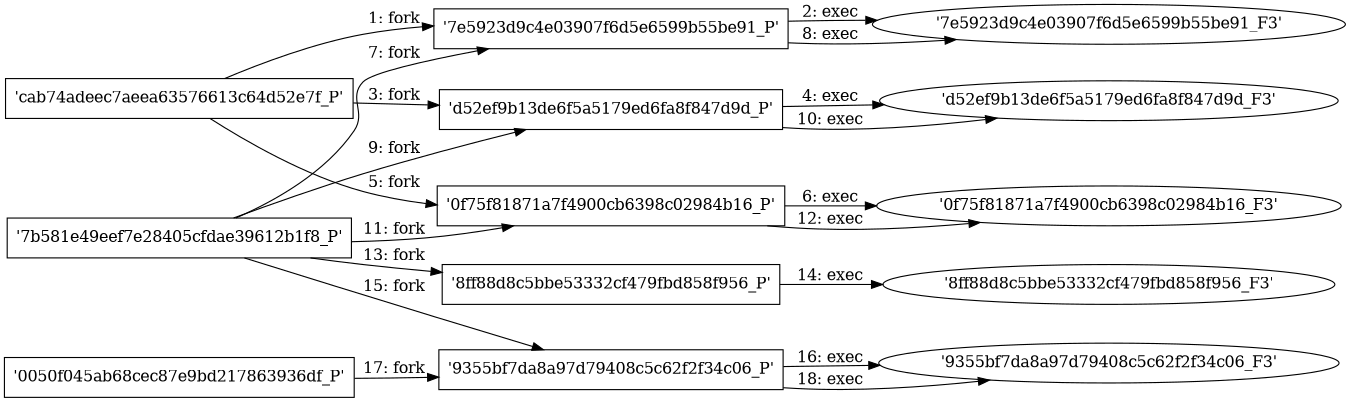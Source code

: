 digraph "D:\Learning\Paper\apt\基于CTI的攻击预警\Dataset\攻击图\ASGfromALLCTI\STRONTIUM Detecting new patterns in credential harvesting.dot" {
rankdir="LR"
size="9"
fixedsize="false"
splines="true"
nodesep=0.3
ranksep=0
fontsize=10
overlap="scalexy"
engine= "neato"
	"'cab74adeec7aeea63576613c64d52e7f_P'" [node_type=Process shape=box]
	"'7e5923d9c4e03907f6d5e6599b55be91_P'" [node_type=Process shape=box]
	"'cab74adeec7aeea63576613c64d52e7f_P'" -> "'7e5923d9c4e03907f6d5e6599b55be91_P'" [label="1: fork"]
	"'7e5923d9c4e03907f6d5e6599b55be91_P'" [node_type=Process shape=box]
	"'7e5923d9c4e03907f6d5e6599b55be91_F3'" [node_type=File shape=ellipse]
	"'7e5923d9c4e03907f6d5e6599b55be91_P'" -> "'7e5923d9c4e03907f6d5e6599b55be91_F3'" [label="2: exec"]
	"'cab74adeec7aeea63576613c64d52e7f_P'" [node_type=Process shape=box]
	"'d52ef9b13de6f5a5179ed6fa8f847d9d_P'" [node_type=Process shape=box]
	"'cab74adeec7aeea63576613c64d52e7f_P'" -> "'d52ef9b13de6f5a5179ed6fa8f847d9d_P'" [label="3: fork"]
	"'d52ef9b13de6f5a5179ed6fa8f847d9d_P'" [node_type=Process shape=box]
	"'d52ef9b13de6f5a5179ed6fa8f847d9d_F3'" [node_type=File shape=ellipse]
	"'d52ef9b13de6f5a5179ed6fa8f847d9d_P'" -> "'d52ef9b13de6f5a5179ed6fa8f847d9d_F3'" [label="4: exec"]
	"'cab74adeec7aeea63576613c64d52e7f_P'" [node_type=Process shape=box]
	"'0f75f81871a7f4900cb6398c02984b16_P'" [node_type=Process shape=box]
	"'cab74adeec7aeea63576613c64d52e7f_P'" -> "'0f75f81871a7f4900cb6398c02984b16_P'" [label="5: fork"]
	"'0f75f81871a7f4900cb6398c02984b16_P'" [node_type=Process shape=box]
	"'0f75f81871a7f4900cb6398c02984b16_F3'" [node_type=File shape=ellipse]
	"'0f75f81871a7f4900cb6398c02984b16_P'" -> "'0f75f81871a7f4900cb6398c02984b16_F3'" [label="6: exec"]
	"'7b581e49eef7e28405cfdae39612b1f8_P'" [node_type=Process shape=box]
	"'7e5923d9c4e03907f6d5e6599b55be91_P'" [node_type=Process shape=box]
	"'7b581e49eef7e28405cfdae39612b1f8_P'" -> "'7e5923d9c4e03907f6d5e6599b55be91_P'" [label="7: fork"]
	"'7e5923d9c4e03907f6d5e6599b55be91_P'" [node_type=Process shape=box]
	"'7e5923d9c4e03907f6d5e6599b55be91_F3'" [node_type=File shape=ellipse]
	"'7e5923d9c4e03907f6d5e6599b55be91_P'" -> "'7e5923d9c4e03907f6d5e6599b55be91_F3'" [label="8: exec"]
	"'7b581e49eef7e28405cfdae39612b1f8_P'" [node_type=Process shape=box]
	"'d52ef9b13de6f5a5179ed6fa8f847d9d_P'" [node_type=Process shape=box]
	"'7b581e49eef7e28405cfdae39612b1f8_P'" -> "'d52ef9b13de6f5a5179ed6fa8f847d9d_P'" [label="9: fork"]
	"'d52ef9b13de6f5a5179ed6fa8f847d9d_P'" [node_type=Process shape=box]
	"'d52ef9b13de6f5a5179ed6fa8f847d9d_F3'" [node_type=File shape=ellipse]
	"'d52ef9b13de6f5a5179ed6fa8f847d9d_P'" -> "'d52ef9b13de6f5a5179ed6fa8f847d9d_F3'" [label="10: exec"]
	"'7b581e49eef7e28405cfdae39612b1f8_P'" [node_type=Process shape=box]
	"'0f75f81871a7f4900cb6398c02984b16_P'" [node_type=Process shape=box]
	"'7b581e49eef7e28405cfdae39612b1f8_P'" -> "'0f75f81871a7f4900cb6398c02984b16_P'" [label="11: fork"]
	"'0f75f81871a7f4900cb6398c02984b16_P'" [node_type=Process shape=box]
	"'0f75f81871a7f4900cb6398c02984b16_F3'" [node_type=File shape=ellipse]
	"'0f75f81871a7f4900cb6398c02984b16_P'" -> "'0f75f81871a7f4900cb6398c02984b16_F3'" [label="12: exec"]
	"'7b581e49eef7e28405cfdae39612b1f8_P'" [node_type=Process shape=box]
	"'8ff88d8c5bbe53332cf479fbd858f956_P'" [node_type=Process shape=box]
	"'7b581e49eef7e28405cfdae39612b1f8_P'" -> "'8ff88d8c5bbe53332cf479fbd858f956_P'" [label="13: fork"]
	"'8ff88d8c5bbe53332cf479fbd858f956_P'" [node_type=Process shape=box]
	"'8ff88d8c5bbe53332cf479fbd858f956_F3'" [node_type=File shape=ellipse]
	"'8ff88d8c5bbe53332cf479fbd858f956_P'" -> "'8ff88d8c5bbe53332cf479fbd858f956_F3'" [label="14: exec"]
	"'7b581e49eef7e28405cfdae39612b1f8_P'" [node_type=Process shape=box]
	"'9355bf7da8a97d79408c5c62f2f34c06_P'" [node_type=Process shape=box]
	"'7b581e49eef7e28405cfdae39612b1f8_P'" -> "'9355bf7da8a97d79408c5c62f2f34c06_P'" [label="15: fork"]
	"'9355bf7da8a97d79408c5c62f2f34c06_P'" [node_type=Process shape=box]
	"'9355bf7da8a97d79408c5c62f2f34c06_F3'" [node_type=File shape=ellipse]
	"'9355bf7da8a97d79408c5c62f2f34c06_P'" -> "'9355bf7da8a97d79408c5c62f2f34c06_F3'" [label="16: exec"]
	"'0050f045ab68cec87e9bd217863936df_P'" [node_type=Process shape=box]
	"'9355bf7da8a97d79408c5c62f2f34c06_P'" [node_type=Process shape=box]
	"'0050f045ab68cec87e9bd217863936df_P'" -> "'9355bf7da8a97d79408c5c62f2f34c06_P'" [label="17: fork"]
	"'9355bf7da8a97d79408c5c62f2f34c06_P'" [node_type=Process shape=box]
	"'9355bf7da8a97d79408c5c62f2f34c06_F3'" [node_type=File shape=ellipse]
	"'9355bf7da8a97d79408c5c62f2f34c06_P'" -> "'9355bf7da8a97d79408c5c62f2f34c06_F3'" [label="18: exec"]
}
